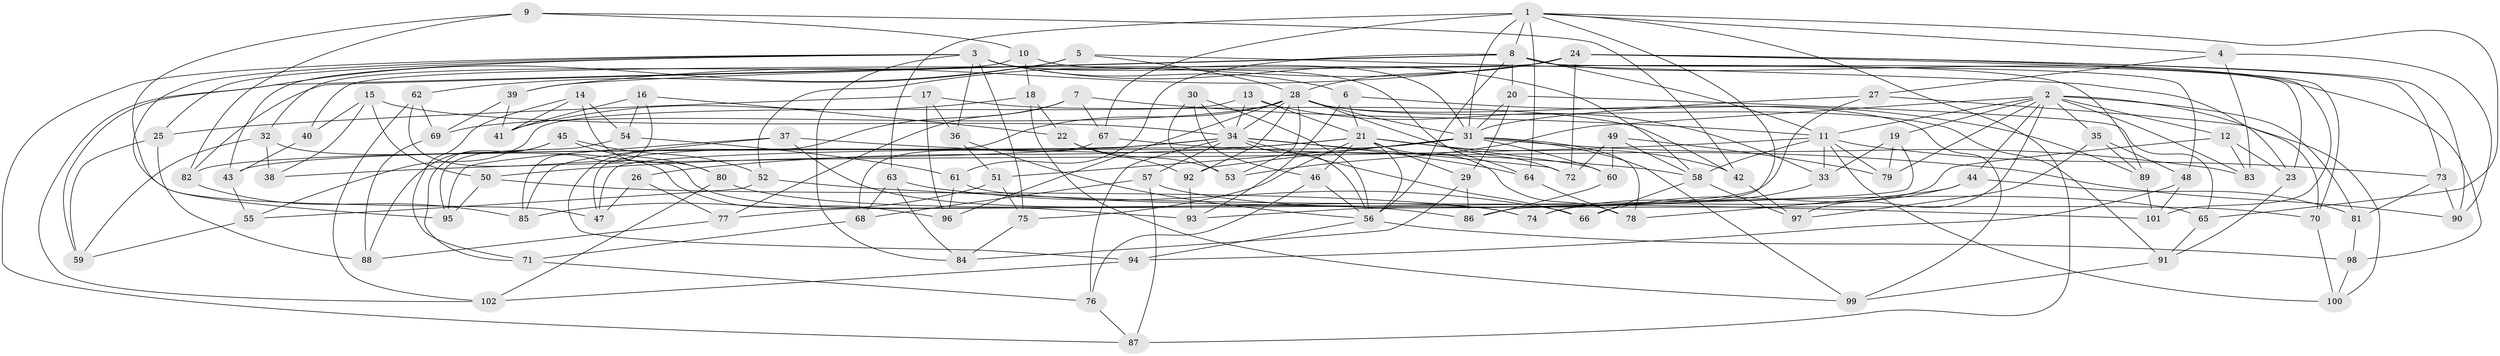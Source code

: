 // original degree distribution, {4: 1.0}
// Generated by graph-tools (version 1.1) at 2025/53/03/04/25 22:53:47]
// undirected, 102 vertices, 239 edges
graph export_dot {
  node [color=gray90,style=filled];
  1;
  2;
  3;
  4;
  5;
  6;
  7;
  8;
  9;
  10;
  11;
  12;
  13;
  14;
  15;
  16;
  17;
  18;
  19;
  20;
  21;
  22;
  23;
  24;
  25;
  26;
  27;
  28;
  29;
  30;
  31;
  32;
  33;
  34;
  35;
  36;
  37;
  38;
  39;
  40;
  41;
  42;
  43;
  44;
  45;
  46;
  47;
  48;
  49;
  50;
  51;
  52;
  53;
  54;
  55;
  56;
  57;
  58;
  59;
  60;
  61;
  62;
  63;
  64;
  65;
  66;
  67;
  68;
  69;
  70;
  71;
  72;
  73;
  74;
  75;
  76;
  77;
  78;
  79;
  80;
  81;
  82;
  83;
  84;
  85;
  86;
  87;
  88;
  89;
  90;
  91;
  92;
  93;
  94;
  95;
  96;
  97;
  98;
  99;
  100;
  101;
  102;
  1 -- 4 [weight=1.0];
  1 -- 8 [weight=2.0];
  1 -- 31 [weight=1.0];
  1 -- 63 [weight=1.0];
  1 -- 64 [weight=1.0];
  1 -- 65 [weight=1.0];
  1 -- 67 [weight=1.0];
  1 -- 86 [weight=1.0];
  1 -- 87 [weight=1.0];
  2 -- 11 [weight=2.0];
  2 -- 12 [weight=1.0];
  2 -- 19 [weight=1.0];
  2 -- 35 [weight=1.0];
  2 -- 44 [weight=1.0];
  2 -- 53 [weight=1.0];
  2 -- 70 [weight=1.0];
  2 -- 79 [weight=1.0];
  2 -- 81 [weight=1.0];
  2 -- 83 [weight=1.0];
  2 -- 97 [weight=1.0];
  3 -- 6 [weight=1.0];
  3 -- 25 [weight=1.0];
  3 -- 31 [weight=1.0];
  3 -- 36 [weight=1.0];
  3 -- 43 [weight=1.0];
  3 -- 58 [weight=2.0];
  3 -- 64 [weight=1.0];
  3 -- 75 [weight=1.0];
  3 -- 84 [weight=1.0];
  3 -- 87 [weight=1.0];
  3 -- 95 [weight=1.0];
  4 -- 27 [weight=1.0];
  4 -- 83 [weight=1.0];
  4 -- 90 [weight=1.0];
  5 -- 23 [weight=1.0];
  5 -- 28 [weight=1.0];
  5 -- 59 [weight=1.0];
  5 -- 62 [weight=1.0];
  6 -- 21 [weight=1.0];
  6 -- 89 [weight=1.0];
  6 -- 93 [weight=1.0];
  7 -- 11 [weight=1.0];
  7 -- 67 [weight=1.0];
  7 -- 77 [weight=1.0];
  7 -- 94 [weight=1.0];
  8 -- 11 [weight=1.0];
  8 -- 20 [weight=1.0];
  8 -- 23 [weight=1.0];
  8 -- 39 [weight=1.0];
  8 -- 48 [weight=1.0];
  8 -- 56 [weight=1.0];
  8 -- 61 [weight=1.0];
  8 -- 82 [weight=1.0];
  8 -- 98 [weight=1.0];
  8 -- 102 [weight=1.0];
  9 -- 10 [weight=1.0];
  9 -- 42 [weight=1.0];
  9 -- 47 [weight=1.0];
  9 -- 82 [weight=1.0];
  10 -- 18 [weight=1.0];
  10 -- 32 [weight=1.0];
  10 -- 89 [weight=1.0];
  11 -- 33 [weight=1.0];
  11 -- 38 [weight=2.0];
  11 -- 58 [weight=2.0];
  11 -- 73 [weight=1.0];
  11 -- 79 [weight=1.0];
  11 -- 100 [weight=1.0];
  12 -- 23 [weight=1.0];
  12 -- 74 [weight=1.0];
  12 -- 83 [weight=1.0];
  13 -- 21 [weight=1.0];
  13 -- 33 [weight=1.0];
  13 -- 34 [weight=1.0];
  13 -- 55 [weight=1.0];
  14 -- 41 [weight=1.0];
  14 -- 54 [weight=1.0];
  14 -- 71 [weight=1.0];
  14 -- 80 [weight=1.0];
  15 -- 34 [weight=1.0];
  15 -- 38 [weight=1.0];
  15 -- 40 [weight=1.0];
  15 -- 50 [weight=1.0];
  16 -- 22 [weight=1.0];
  16 -- 41 [weight=1.0];
  16 -- 54 [weight=1.0];
  16 -- 85 [weight=1.0];
  17 -- 25 [weight=1.0];
  17 -- 36 [weight=1.0];
  17 -- 42 [weight=1.0];
  17 -- 96 [weight=1.0];
  18 -- 22 [weight=1.0];
  18 -- 41 [weight=1.0];
  18 -- 99 [weight=1.0];
  19 -- 33 [weight=1.0];
  19 -- 77 [weight=1.0];
  19 -- 79 [weight=1.0];
  20 -- 29 [weight=1.0];
  20 -- 31 [weight=1.0];
  20 -- 65 [weight=1.0];
  21 -- 26 [weight=2.0];
  21 -- 29 [weight=1.0];
  21 -- 42 [weight=1.0];
  21 -- 46 [weight=1.0];
  21 -- 47 [weight=1.0];
  21 -- 56 [weight=1.0];
  21 -- 60 [weight=1.0];
  21 -- 75 [weight=1.0];
  21 -- 78 [weight=1.0];
  22 -- 53 [weight=1.0];
  22 -- 92 [weight=1.0];
  23 -- 91 [weight=1.0];
  24 -- 28 [weight=1.0];
  24 -- 39 [weight=1.0];
  24 -- 40 [weight=2.0];
  24 -- 52 [weight=1.0];
  24 -- 70 [weight=1.0];
  24 -- 72 [weight=1.0];
  24 -- 73 [weight=1.0];
  24 -- 90 [weight=1.0];
  24 -- 101 [weight=1.0];
  25 -- 59 [weight=1.0];
  25 -- 88 [weight=1.0];
  26 -- 47 [weight=1.0];
  26 -- 77 [weight=1.0];
  27 -- 31 [weight=1.0];
  27 -- 93 [weight=1.0];
  27 -- 100 [weight=1.0];
  28 -- 31 [weight=1.0];
  28 -- 34 [weight=1.0];
  28 -- 47 [weight=1.0];
  28 -- 53 [weight=1.0];
  28 -- 69 [weight=1.0];
  28 -- 72 [weight=1.0];
  28 -- 91 [weight=1.0];
  28 -- 92 [weight=1.0];
  28 -- 96 [weight=1.0];
  28 -- 99 [weight=1.0];
  29 -- 84 [weight=1.0];
  29 -- 86 [weight=1.0];
  30 -- 34 [weight=1.0];
  30 -- 46 [weight=1.0];
  30 -- 53 [weight=1.0];
  30 -- 56 [weight=1.0];
  31 -- 43 [weight=1.0];
  31 -- 51 [weight=1.0];
  31 -- 60 [weight=1.0];
  31 -- 78 [weight=1.0];
  31 -- 83 [weight=1.0];
  31 -- 92 [weight=1.0];
  31 -- 99 [weight=1.0];
  32 -- 38 [weight=1.0];
  32 -- 59 [weight=1.0];
  32 -- 96 [weight=1.0];
  33 -- 74 [weight=1.0];
  34 -- 50 [weight=1.0];
  34 -- 56 [weight=1.0];
  34 -- 57 [weight=1.0];
  34 -- 64 [weight=1.0];
  34 -- 66 [weight=1.0];
  34 -- 72 [weight=1.0];
  34 -- 76 [weight=1.0];
  34 -- 82 [weight=1.0];
  35 -- 48 [weight=1.0];
  35 -- 89 [weight=1.0];
  35 -- 97 [weight=1.0];
  36 -- 51 [weight=1.0];
  36 -- 56 [weight=1.0];
  37 -- 58 [weight=1.0];
  37 -- 74 [weight=1.0];
  37 -- 85 [weight=1.0];
  37 -- 95 [weight=1.0];
  39 -- 41 [weight=1.0];
  39 -- 69 [weight=1.0];
  40 -- 43 [weight=1.0];
  42 -- 97 [weight=1.0];
  43 -- 55 [weight=1.0];
  44 -- 66 [weight=1.0];
  44 -- 78 [weight=1.0];
  44 -- 81 [weight=1.0];
  45 -- 52 [weight=1.0];
  45 -- 71 [weight=1.0];
  45 -- 80 [weight=1.0];
  45 -- 88 [weight=1.0];
  46 -- 56 [weight=1.0];
  46 -- 76 [weight=1.0];
  48 -- 94 [weight=1.0];
  48 -- 101 [weight=1.0];
  49 -- 58 [weight=1.0];
  49 -- 60 [weight=1.0];
  49 -- 72 [weight=1.0];
  49 -- 79 [weight=1.0];
  50 -- 74 [weight=1.0];
  50 -- 95 [weight=1.0];
  51 -- 75 [weight=1.0];
  51 -- 85 [weight=1.0];
  52 -- 55 [weight=1.0];
  52 -- 101 [weight=1.0];
  54 -- 61 [weight=1.0];
  54 -- 95 [weight=1.0];
  55 -- 59 [weight=1.0];
  56 -- 94 [weight=1.0];
  56 -- 98 [weight=1.0];
  57 -- 65 [weight=1.0];
  57 -- 68 [weight=1.0];
  57 -- 87 [weight=1.0];
  58 -- 66 [weight=1.0];
  58 -- 97 [weight=1.0];
  60 -- 86 [weight=1.0];
  61 -- 70 [weight=1.0];
  61 -- 96 [weight=1.0];
  62 -- 69 [weight=1.0];
  62 -- 93 [weight=1.0];
  62 -- 102 [weight=1.0];
  63 -- 66 [weight=1.0];
  63 -- 68 [weight=1.0];
  63 -- 84 [weight=1.0];
  64 -- 78 [weight=1.0];
  65 -- 91 [weight=1.0];
  67 -- 68 [weight=1.0];
  67 -- 90 [weight=1.0];
  68 -- 71 [weight=1.0];
  69 -- 88 [weight=1.0];
  70 -- 100 [weight=1.0];
  71 -- 76 [weight=1.0];
  73 -- 81 [weight=1.0];
  73 -- 90 [weight=1.0];
  75 -- 84 [weight=1.0];
  76 -- 87 [weight=1.0];
  77 -- 88 [weight=1.0];
  80 -- 86 [weight=1.0];
  80 -- 102 [weight=1.0];
  81 -- 98 [weight=1.0];
  82 -- 85 [weight=1.0];
  89 -- 101 [weight=1.0];
  91 -- 99 [weight=1.0];
  92 -- 93 [weight=1.0];
  94 -- 102 [weight=1.0];
  98 -- 100 [weight=1.0];
}
